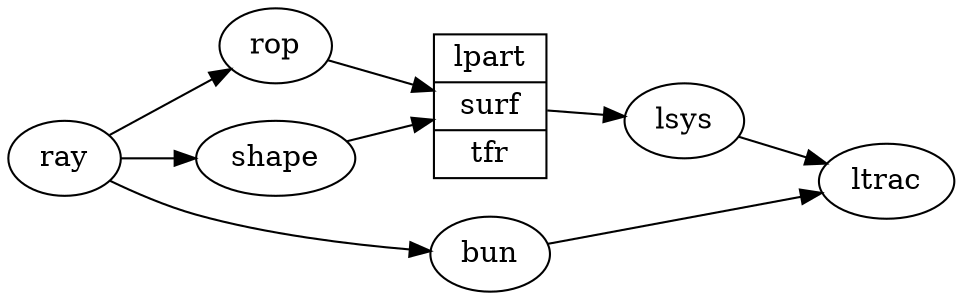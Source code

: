 digraph {
rankdir="LR"
ray -> rop
ray -> bun
nshape [label="shape"]
ray -> nshape

lpart [shape=record, label="lpart | surf | tfr"]
{rop,nshape} -> lpart

lpart -> lsys
{lsys,bun} -> ltrac
}
